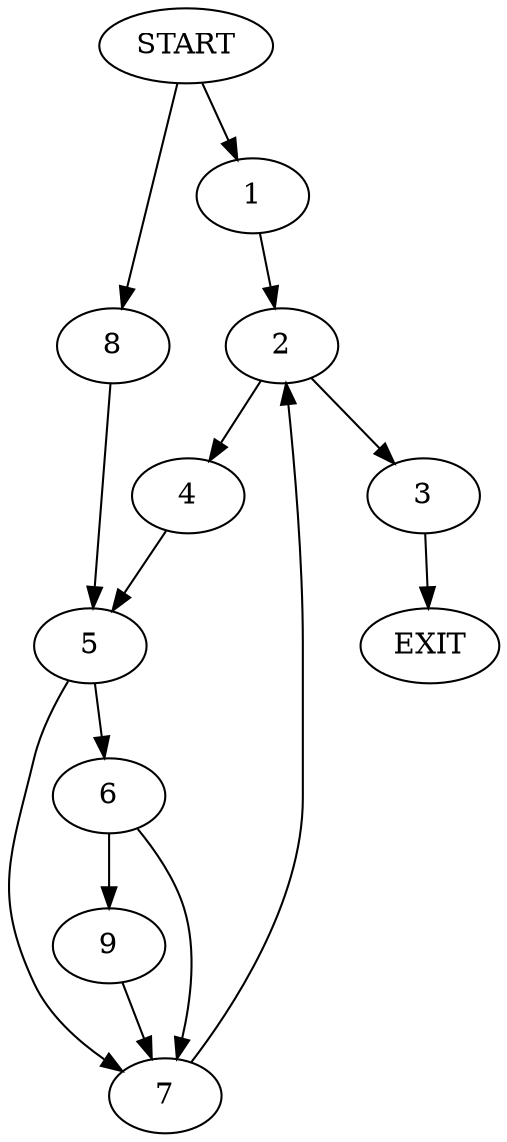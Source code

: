 digraph {
0 [label="START"]
10 [label="EXIT"]
0 -> 1
1 -> 2
2 -> 3
2 -> 4
4 -> 5
3 -> 10
5 -> 6
5 -> 7
0 -> 8
8 -> 5
6 -> 7
6 -> 9
7 -> 2
9 -> 7
}
